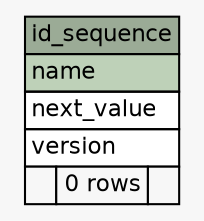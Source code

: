// dot 2.40.1 on Linux 5.3.0-24-generic
// SchemaSpy rev 590
digraph "id_sequence" {
  graph [
    rankdir="RL"
    bgcolor="#f7f7f7"
    nodesep="0.18"
    ranksep="0.46"
    fontname="Helvetica"
    fontsize="11"
  ];
  node [
    fontname="Helvetica"
    fontsize="11"
    shape="plaintext"
  ];
  edge [
    arrowsize="0.8"
  ];
  "id_sequence" [
    label=<
    <TABLE BORDER="0" CELLBORDER="1" CELLSPACING="0" BGCOLOR="#ffffff">
      <TR><TD COLSPAN="3" BGCOLOR="#9bab96" ALIGN="CENTER">id_sequence</TD></TR>
      <TR><TD PORT="name" COLSPAN="3" BGCOLOR="#bed1b8" ALIGN="LEFT">name</TD></TR>
      <TR><TD PORT="next_value" COLSPAN="3" ALIGN="LEFT">next_value</TD></TR>
      <TR><TD PORT="version" COLSPAN="3" ALIGN="LEFT">version</TD></TR>
      <TR><TD ALIGN="LEFT" BGCOLOR="#f7f7f7">  </TD><TD ALIGN="RIGHT" BGCOLOR="#f7f7f7">0 rows</TD><TD ALIGN="RIGHT" BGCOLOR="#f7f7f7">  </TD></TR>
    </TABLE>>
    URL="tables/id_sequence.html"
    tooltip="id_sequence"
  ];
}
